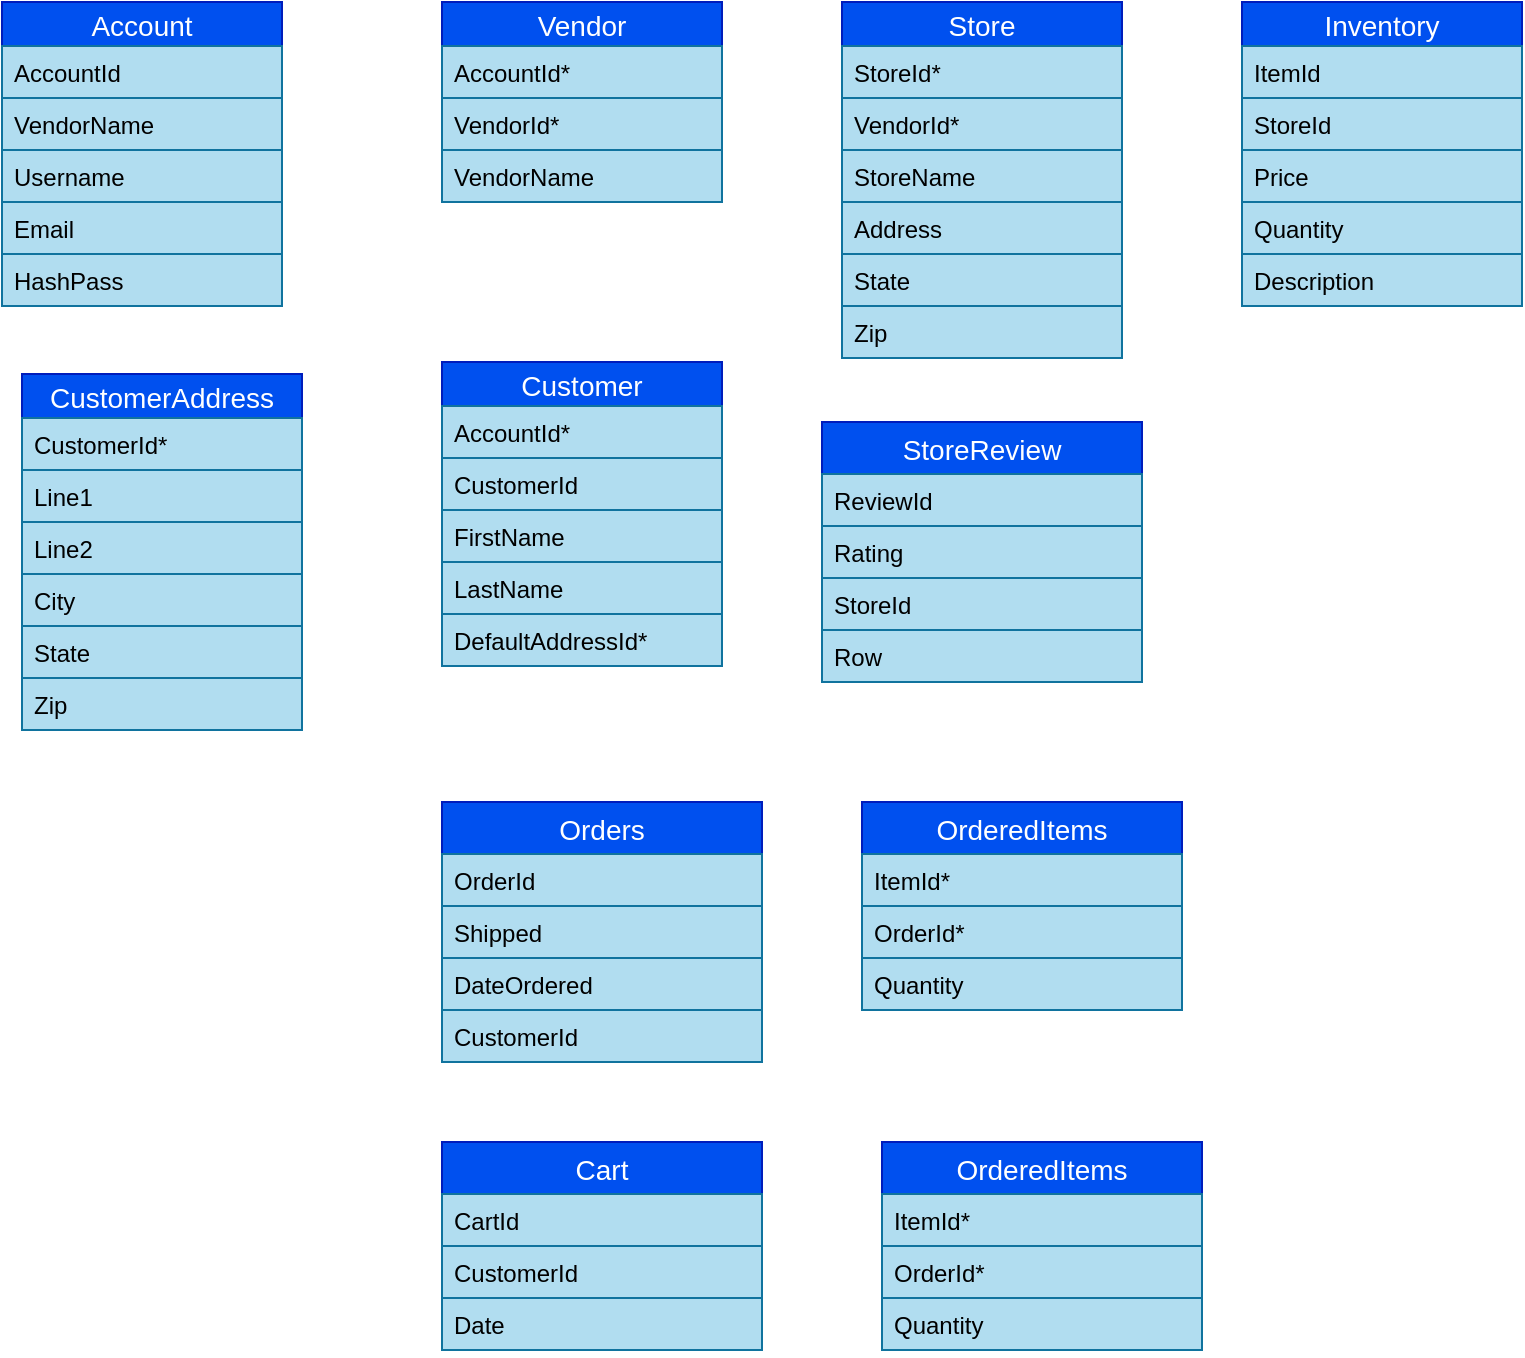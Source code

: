 <mxfile version="13.1.9" type="github">
  <diagram id="unekgs6rDZwSWhFbVp5t" name="Page-1">
    <mxGraphModel dx="2272" dy="791" grid="1" gridSize="10" guides="1" tooltips="1" connect="1" arrows="1" fold="1" page="1" pageScale="1" pageWidth="850" pageHeight="1100" math="0" shadow="0">
      <root>
        <mxCell id="0" />
        <mxCell id="1" parent="0" />
        <mxCell id="l6Wv7LGstVZR9h47YhLv-1" value="Vendor" style="swimlane;fontStyle=0;childLayout=stackLayout;horizontal=1;startSize=22;horizontalStack=0;resizeParent=1;resizeParentMax=0;resizeLast=0;collapsible=1;marginBottom=0;align=center;fontSize=14;fillColor=#0050ef;strokeColor=#001DBC;fontColor=#ffffff;" parent="1" vertex="1">
          <mxGeometry x="40" y="40" width="140" height="100" as="geometry" />
        </mxCell>
        <mxCell id="p-x26-pCPJ933fivSphl-17" value="AccountId*" style="text;strokeColor=#10739e;fillColor=#b1ddf0;spacingLeft=4;spacingRight=4;overflow=hidden;rotatable=0;points=[[0,0.5],[1,0.5]];portConstraint=eastwest;fontSize=12;" vertex="1" parent="l6Wv7LGstVZR9h47YhLv-1">
          <mxGeometry y="22" width="140" height="26" as="geometry" />
        </mxCell>
        <mxCell id="l6Wv7LGstVZR9h47YhLv-2" value="VendorId*" style="text;strokeColor=#10739e;fillColor=#b1ddf0;spacingLeft=4;spacingRight=4;overflow=hidden;rotatable=0;points=[[0,0.5],[1,0.5]];portConstraint=eastwest;fontSize=12;" parent="l6Wv7LGstVZR9h47YhLv-1" vertex="1">
          <mxGeometry y="48" width="140" height="26" as="geometry" />
        </mxCell>
        <mxCell id="l6Wv7LGstVZR9h47YhLv-3" value="VendorName" style="text;strokeColor=#10739e;fillColor=#b1ddf0;spacingLeft=4;spacingRight=4;overflow=hidden;rotatable=0;points=[[0,0.5],[1,0.5]];portConstraint=eastwest;fontSize=12;" parent="l6Wv7LGstVZR9h47YhLv-1" vertex="1">
          <mxGeometry y="74" width="140" height="26" as="geometry" />
        </mxCell>
        <mxCell id="l6Wv7LGstVZR9h47YhLv-5" value="Store" style="swimlane;fontStyle=0;childLayout=stackLayout;horizontal=1;startSize=22;horizontalStack=0;resizeParent=1;resizeParentMax=0;resizeLast=0;collapsible=1;marginBottom=0;align=center;fontSize=14;fillColor=#0050ef;strokeColor=#001DBC;fontColor=#ffffff;" parent="1" vertex="1">
          <mxGeometry x="240" y="40" width="140" height="178" as="geometry" />
        </mxCell>
        <mxCell id="l6Wv7LGstVZR9h47YhLv-11" value="StoreId*" style="text;strokeColor=#10739e;fillColor=#b1ddf0;spacingLeft=4;spacingRight=4;overflow=hidden;rotatable=0;points=[[0,0.5],[1,0.5]];portConstraint=eastwest;fontSize=12;" parent="l6Wv7LGstVZR9h47YhLv-5" vertex="1">
          <mxGeometry y="22" width="140" height="26" as="geometry" />
        </mxCell>
        <mxCell id="l6Wv7LGstVZR9h47YhLv-6" value="VendorId*" style="text;strokeColor=#10739e;fillColor=#b1ddf0;spacingLeft=4;spacingRight=4;overflow=hidden;rotatable=0;points=[[0,0.5],[1,0.5]];portConstraint=eastwest;fontSize=12;" parent="l6Wv7LGstVZR9h47YhLv-5" vertex="1">
          <mxGeometry y="48" width="140" height="26" as="geometry" />
        </mxCell>
        <mxCell id="l6Wv7LGstVZR9h47YhLv-7" value="StoreName" style="text;strokeColor=#10739e;fillColor=#b1ddf0;spacingLeft=4;spacingRight=4;overflow=hidden;rotatable=0;points=[[0,0.5],[1,0.5]];portConstraint=eastwest;fontSize=12;" parent="l6Wv7LGstVZR9h47YhLv-5" vertex="1">
          <mxGeometry y="74" width="140" height="26" as="geometry" />
        </mxCell>
        <mxCell id="l6Wv7LGstVZR9h47YhLv-8" value="Address" style="text;strokeColor=#10739e;fillColor=#b1ddf0;spacingLeft=4;spacingRight=4;overflow=hidden;rotatable=0;points=[[0,0.5],[1,0.5]];portConstraint=eastwest;fontSize=12;" parent="l6Wv7LGstVZR9h47YhLv-5" vertex="1">
          <mxGeometry y="100" width="140" height="26" as="geometry" />
        </mxCell>
        <mxCell id="l6Wv7LGstVZR9h47YhLv-9" value="State" style="text;strokeColor=#10739e;fillColor=#b1ddf0;spacingLeft=4;spacingRight=4;overflow=hidden;rotatable=0;points=[[0,0.5],[1,0.5]];portConstraint=eastwest;fontSize=12;" parent="l6Wv7LGstVZR9h47YhLv-5" vertex="1">
          <mxGeometry y="126" width="140" height="26" as="geometry" />
        </mxCell>
        <mxCell id="l6Wv7LGstVZR9h47YhLv-10" value="Zip" style="text;strokeColor=#10739e;fillColor=#b1ddf0;spacingLeft=4;spacingRight=4;overflow=hidden;rotatable=0;points=[[0,0.5],[1,0.5]];portConstraint=eastwest;fontSize=12;" parent="l6Wv7LGstVZR9h47YhLv-5" vertex="1">
          <mxGeometry y="152" width="140" height="26" as="geometry" />
        </mxCell>
        <mxCell id="l6Wv7LGstVZR9h47YhLv-12" value="Inventory" style="swimlane;fontStyle=0;childLayout=stackLayout;horizontal=1;startSize=22;horizontalStack=0;resizeParent=1;resizeParentMax=0;resizeLast=0;collapsible=1;marginBottom=0;align=center;fontSize=14;fillColor=#0050ef;strokeColor=#001DBC;fontColor=#ffffff;" parent="1" vertex="1">
          <mxGeometry x="440" y="40" width="140" height="152" as="geometry" />
        </mxCell>
        <mxCell id="l6Wv7LGstVZR9h47YhLv-13" value="ItemId" style="text;strokeColor=#10739e;fillColor=#b1ddf0;spacingLeft=4;spacingRight=4;overflow=hidden;rotatable=0;points=[[0,0.5],[1,0.5]];portConstraint=eastwest;fontSize=12;" parent="l6Wv7LGstVZR9h47YhLv-12" vertex="1">
          <mxGeometry y="22" width="140" height="26" as="geometry" />
        </mxCell>
        <mxCell id="l6Wv7LGstVZR9h47YhLv-14" value="StoreId" style="text;strokeColor=#10739e;fillColor=#b1ddf0;spacingLeft=4;spacingRight=4;overflow=hidden;rotatable=0;points=[[0,0.5],[1,0.5]];portConstraint=eastwest;fontSize=12;" parent="l6Wv7LGstVZR9h47YhLv-12" vertex="1">
          <mxGeometry y="48" width="140" height="26" as="geometry" />
        </mxCell>
        <mxCell id="l6Wv7LGstVZR9h47YhLv-15" value="Price" style="text;strokeColor=#10739e;fillColor=#b1ddf0;spacingLeft=4;spacingRight=4;overflow=hidden;rotatable=0;points=[[0,0.5],[1,0.5]];portConstraint=eastwest;fontSize=12;" parent="l6Wv7LGstVZR9h47YhLv-12" vertex="1">
          <mxGeometry y="74" width="140" height="26" as="geometry" />
        </mxCell>
        <mxCell id="l6Wv7LGstVZR9h47YhLv-16" value="Quantity" style="text;strokeColor=#10739e;fillColor=#b1ddf0;spacingLeft=4;spacingRight=4;overflow=hidden;rotatable=0;points=[[0,0.5],[1,0.5]];portConstraint=eastwest;fontSize=12;" parent="l6Wv7LGstVZR9h47YhLv-12" vertex="1">
          <mxGeometry y="100" width="140" height="26" as="geometry" />
        </mxCell>
        <mxCell id="l6Wv7LGstVZR9h47YhLv-17" value="Description" style="text;strokeColor=#10739e;fillColor=#b1ddf0;spacingLeft=4;spacingRight=4;overflow=hidden;rotatable=0;points=[[0,0.5],[1,0.5]];portConstraint=eastwest;fontSize=12;" parent="l6Wv7LGstVZR9h47YhLv-12" vertex="1">
          <mxGeometry y="126" width="140" height="26" as="geometry" />
        </mxCell>
        <mxCell id="l6Wv7LGstVZR9h47YhLv-23" value="Orders" style="swimlane;fontStyle=0;childLayout=stackLayout;horizontal=1;startSize=26;horizontalStack=0;resizeParent=1;resizeParentMax=0;resizeLast=0;collapsible=1;marginBottom=0;align=center;fontSize=14;fillColor=#0050ef;strokeColor=#001DBC;fontColor=#ffffff;" parent="1" vertex="1">
          <mxGeometry x="40" y="440" width="160" height="130" as="geometry" />
        </mxCell>
        <mxCell id="l6Wv7LGstVZR9h47YhLv-24" value="OrderId" style="text;strokeColor=#10739e;fillColor=#b1ddf0;spacingLeft=4;spacingRight=4;overflow=hidden;rotatable=0;points=[[0,0.5],[1,0.5]];portConstraint=eastwest;fontSize=12;" parent="l6Wv7LGstVZR9h47YhLv-23" vertex="1">
          <mxGeometry y="26" width="160" height="26" as="geometry" />
        </mxCell>
        <mxCell id="l6Wv7LGstVZR9h47YhLv-26" value="Shipped" style="text;strokeColor=#10739e;fillColor=#b1ddf0;spacingLeft=4;spacingRight=4;overflow=hidden;rotatable=0;points=[[0,0.5],[1,0.5]];portConstraint=eastwest;fontSize=12;" parent="l6Wv7LGstVZR9h47YhLv-23" vertex="1">
          <mxGeometry y="52" width="160" height="26" as="geometry" />
        </mxCell>
        <mxCell id="l6Wv7LGstVZR9h47YhLv-29" value="DateOrdered" style="text;strokeColor=#10739e;fillColor=#b1ddf0;spacingLeft=4;spacingRight=4;overflow=hidden;rotatable=0;points=[[0,0.5],[1,0.5]];portConstraint=eastwest;fontSize=12;" parent="l6Wv7LGstVZR9h47YhLv-23" vertex="1">
          <mxGeometry y="78" width="160" height="26" as="geometry" />
        </mxCell>
        <mxCell id="l6Wv7LGstVZR9h47YhLv-27" value="CustomerId" style="text;strokeColor=#10739e;fillColor=#b1ddf0;spacingLeft=4;spacingRight=4;overflow=hidden;rotatable=0;points=[[0,0.5],[1,0.5]];portConstraint=eastwest;fontSize=12;" parent="l6Wv7LGstVZR9h47YhLv-23" vertex="1">
          <mxGeometry y="104" width="160" height="26" as="geometry" />
        </mxCell>
        <mxCell id="l6Wv7LGstVZR9h47YhLv-30" value="Cart" style="swimlane;fontStyle=0;childLayout=stackLayout;horizontal=1;startSize=26;horizontalStack=0;resizeParent=1;resizeParentMax=0;resizeLast=0;collapsible=1;marginBottom=0;align=center;fontSize=14;fillColor=#0050ef;strokeColor=#001DBC;fontColor=#ffffff;" parent="1" vertex="1">
          <mxGeometry x="40" y="610" width="160" height="104" as="geometry" />
        </mxCell>
        <mxCell id="l6Wv7LGstVZR9h47YhLv-31" value="CartId" style="text;strokeColor=#10739e;fillColor=#b1ddf0;spacingLeft=4;spacingRight=4;overflow=hidden;rotatable=0;points=[[0,0.5],[1,0.5]];portConstraint=eastwest;fontSize=12;" parent="l6Wv7LGstVZR9h47YhLv-30" vertex="1">
          <mxGeometry y="26" width="160" height="26" as="geometry" />
        </mxCell>
        <mxCell id="l6Wv7LGstVZR9h47YhLv-32" value="CustomerId" style="text;strokeColor=#10739e;fillColor=#b1ddf0;spacingLeft=4;spacingRight=4;overflow=hidden;rotatable=0;points=[[0,0.5],[1,0.5]];portConstraint=eastwest;fontSize=12;" parent="l6Wv7LGstVZR9h47YhLv-30" vertex="1">
          <mxGeometry y="52" width="160" height="26" as="geometry" />
        </mxCell>
        <mxCell id="l6Wv7LGstVZR9h47YhLv-33" value="Date" style="text;strokeColor=#10739e;fillColor=#b1ddf0;spacingLeft=4;spacingRight=4;overflow=hidden;rotatable=0;points=[[0,0.5],[1,0.5]];portConstraint=eastwest;fontSize=12;" parent="l6Wv7LGstVZR9h47YhLv-30" vertex="1">
          <mxGeometry y="78" width="160" height="26" as="geometry" />
        </mxCell>
        <mxCell id="p-x26-pCPJ933fivSphl-1" value="StoreReview" style="swimlane;fontStyle=0;childLayout=stackLayout;horizontal=1;startSize=26;horizontalStack=0;resizeParent=1;resizeParentMax=0;resizeLast=0;collapsible=1;marginBottom=0;align=center;fontSize=14;fillColor=#0050ef;strokeColor=#001DBC;fontColor=#ffffff;" vertex="1" parent="1">
          <mxGeometry x="230" y="250" width="160" height="130" as="geometry" />
        </mxCell>
        <mxCell id="p-x26-pCPJ933fivSphl-2" value="ReviewId" style="text;strokeColor=#10739e;fillColor=#b1ddf0;spacingLeft=4;spacingRight=4;overflow=hidden;rotatable=0;points=[[0,0.5],[1,0.5]];portConstraint=eastwest;fontSize=12;" vertex="1" parent="p-x26-pCPJ933fivSphl-1">
          <mxGeometry y="26" width="160" height="26" as="geometry" />
        </mxCell>
        <mxCell id="p-x26-pCPJ933fivSphl-3" value="Rating" style="text;strokeColor=#10739e;fillColor=#b1ddf0;spacingLeft=4;spacingRight=4;overflow=hidden;rotatable=0;points=[[0,0.5],[1,0.5]];portConstraint=eastwest;fontSize=12;" vertex="1" parent="p-x26-pCPJ933fivSphl-1">
          <mxGeometry y="52" width="160" height="26" as="geometry" />
        </mxCell>
        <mxCell id="p-x26-pCPJ933fivSphl-4" value="StoreId" style="text;strokeColor=#10739e;fillColor=#b1ddf0;spacingLeft=4;spacingRight=4;overflow=hidden;rotatable=0;points=[[0,0.5],[1,0.5]];portConstraint=eastwest;fontSize=12;" vertex="1" parent="p-x26-pCPJ933fivSphl-1">
          <mxGeometry y="78" width="160" height="26" as="geometry" />
        </mxCell>
        <mxCell id="p-x26-pCPJ933fivSphl-5" value="Row" style="text;strokeColor=#10739e;fillColor=#b1ddf0;spacingLeft=4;spacingRight=4;overflow=hidden;rotatable=0;points=[[0,0.5],[1,0.5]];portConstraint=eastwest;fontSize=12;" vertex="1" parent="p-x26-pCPJ933fivSphl-1">
          <mxGeometry y="104" width="160" height="26" as="geometry" />
        </mxCell>
        <mxCell id="l6Wv7LGstVZR9h47YhLv-18" value="OrderedItems" style="swimlane;fontStyle=0;childLayout=stackLayout;horizontal=1;startSize=26;horizontalStack=0;resizeParent=1;resizeParentMax=0;resizeLast=0;collapsible=1;marginBottom=0;align=center;fontSize=14;fillColor=#0050ef;strokeColor=#001DBC;fontColor=#ffffff;" parent="1" vertex="1">
          <mxGeometry x="250" y="440" width="160" height="104" as="geometry" />
        </mxCell>
        <mxCell id="l6Wv7LGstVZR9h47YhLv-19" value="ItemId*" style="text;strokeColor=#10739e;fillColor=#b1ddf0;spacingLeft=4;spacingRight=4;overflow=hidden;rotatable=0;points=[[0,0.5],[1,0.5]];portConstraint=eastwest;fontSize=12;" parent="l6Wv7LGstVZR9h47YhLv-18" vertex="1">
          <mxGeometry y="26" width="160" height="26" as="geometry" />
        </mxCell>
        <mxCell id="l6Wv7LGstVZR9h47YhLv-20" value="OrderId*" style="text;strokeColor=#10739e;fillColor=#b1ddf0;spacingLeft=4;spacingRight=4;overflow=hidden;rotatable=0;points=[[0,0.5],[1,0.5]];portConstraint=eastwest;fontSize=12;" parent="l6Wv7LGstVZR9h47YhLv-18" vertex="1">
          <mxGeometry y="52" width="160" height="26" as="geometry" />
        </mxCell>
        <mxCell id="l6Wv7LGstVZR9h47YhLv-21" value="Quantity" style="text;strokeColor=#10739e;fillColor=#b1ddf0;spacingLeft=4;spacingRight=4;overflow=hidden;rotatable=0;points=[[0,0.5],[1,0.5]];portConstraint=eastwest;fontSize=12;" parent="l6Wv7LGstVZR9h47YhLv-18" vertex="1">
          <mxGeometry y="78" width="160" height="26" as="geometry" />
        </mxCell>
        <mxCell id="p-x26-pCPJ933fivSphl-6" value="OrderedItems" style="swimlane;fontStyle=0;childLayout=stackLayout;horizontal=1;startSize=26;horizontalStack=0;resizeParent=1;resizeParentMax=0;resizeLast=0;collapsible=1;marginBottom=0;align=center;fontSize=14;fillColor=#0050ef;strokeColor=#001DBC;fontColor=#ffffff;" vertex="1" parent="1">
          <mxGeometry x="260" y="610" width="160" height="104" as="geometry" />
        </mxCell>
        <mxCell id="p-x26-pCPJ933fivSphl-7" value="ItemId*" style="text;strokeColor=#10739e;fillColor=#b1ddf0;spacingLeft=4;spacingRight=4;overflow=hidden;rotatable=0;points=[[0,0.5],[1,0.5]];portConstraint=eastwest;fontSize=12;" vertex="1" parent="p-x26-pCPJ933fivSphl-6">
          <mxGeometry y="26" width="160" height="26" as="geometry" />
        </mxCell>
        <mxCell id="p-x26-pCPJ933fivSphl-8" value="OrderId*" style="text;strokeColor=#10739e;fillColor=#b1ddf0;spacingLeft=4;spacingRight=4;overflow=hidden;rotatable=0;points=[[0,0.5],[1,0.5]];portConstraint=eastwest;fontSize=12;" vertex="1" parent="p-x26-pCPJ933fivSphl-6">
          <mxGeometry y="52" width="160" height="26" as="geometry" />
        </mxCell>
        <mxCell id="p-x26-pCPJ933fivSphl-9" value="Quantity" style="text;strokeColor=#10739e;fillColor=#b1ddf0;spacingLeft=4;spacingRight=4;overflow=hidden;rotatable=0;points=[[0,0.5],[1,0.5]];portConstraint=eastwest;fontSize=12;" vertex="1" parent="p-x26-pCPJ933fivSphl-6">
          <mxGeometry y="78" width="160" height="26" as="geometry" />
        </mxCell>
        <mxCell id="p-x26-pCPJ933fivSphl-18" value="Account" style="swimlane;fontStyle=0;childLayout=stackLayout;horizontal=1;startSize=22;horizontalStack=0;resizeParent=1;resizeParentMax=0;resizeLast=0;collapsible=1;marginBottom=0;align=center;fontSize=14;fillColor=#0050ef;strokeColor=#001DBC;fontColor=#ffffff;" vertex="1" parent="1">
          <mxGeometry x="-180" y="40" width="140" height="152" as="geometry" />
        </mxCell>
        <mxCell id="p-x26-pCPJ933fivSphl-19" value="AccountId" style="text;strokeColor=#10739e;fillColor=#b1ddf0;spacingLeft=4;spacingRight=4;overflow=hidden;rotatable=0;points=[[0,0.5],[1,0.5]];portConstraint=eastwest;fontSize=12;" vertex="1" parent="p-x26-pCPJ933fivSphl-18">
          <mxGeometry y="22" width="140" height="26" as="geometry" />
        </mxCell>
        <mxCell id="p-x26-pCPJ933fivSphl-20" value="VendorName" style="text;strokeColor=#10739e;fillColor=#b1ddf0;spacingLeft=4;spacingRight=4;overflow=hidden;rotatable=0;points=[[0,0.5],[1,0.5]];portConstraint=eastwest;fontSize=12;" vertex="1" parent="p-x26-pCPJ933fivSphl-18">
          <mxGeometry y="48" width="140" height="26" as="geometry" />
        </mxCell>
        <mxCell id="p-x26-pCPJ933fivSphl-21" value="Username" style="text;strokeColor=#10739e;fillColor=#b1ddf0;spacingLeft=4;spacingRight=4;overflow=hidden;rotatable=0;points=[[0,0.5],[1,0.5]];portConstraint=eastwest;fontSize=12;" vertex="1" parent="p-x26-pCPJ933fivSphl-18">
          <mxGeometry y="74" width="140" height="26" as="geometry" />
        </mxCell>
        <mxCell id="p-x26-pCPJ933fivSphl-22" value="Email" style="text;strokeColor=#10739e;fillColor=#b1ddf0;spacingLeft=4;spacingRight=4;overflow=hidden;rotatable=0;points=[[0,0.5],[1,0.5]];portConstraint=eastwest;fontSize=12;" vertex="1" parent="p-x26-pCPJ933fivSphl-18">
          <mxGeometry y="100" width="140" height="26" as="geometry" />
        </mxCell>
        <mxCell id="p-x26-pCPJ933fivSphl-23" value="HashPass" style="text;strokeColor=#10739e;fillColor=#b1ddf0;spacingLeft=4;spacingRight=4;overflow=hidden;rotatable=0;points=[[0,0.5],[1,0.5]];portConstraint=eastwest;fontSize=12;" vertex="1" parent="p-x26-pCPJ933fivSphl-18">
          <mxGeometry y="126" width="140" height="26" as="geometry" />
        </mxCell>
        <mxCell id="p-x26-pCPJ933fivSphl-24" value="Customer" style="swimlane;fontStyle=0;childLayout=stackLayout;horizontal=1;startSize=22;horizontalStack=0;resizeParent=1;resizeParentMax=0;resizeLast=0;collapsible=1;marginBottom=0;align=center;fontSize=14;fillColor=#0050ef;strokeColor=#001DBC;fontColor=#ffffff;" vertex="1" parent="1">
          <mxGeometry x="40" y="220" width="140" height="152" as="geometry" />
        </mxCell>
        <mxCell id="p-x26-pCPJ933fivSphl-25" value="AccountId*" style="text;strokeColor=#10739e;fillColor=#b1ddf0;spacingLeft=4;spacingRight=4;overflow=hidden;rotatable=0;points=[[0,0.5],[1,0.5]];portConstraint=eastwest;fontSize=12;" vertex="1" parent="p-x26-pCPJ933fivSphl-24">
          <mxGeometry y="22" width="140" height="26" as="geometry" />
        </mxCell>
        <mxCell id="p-x26-pCPJ933fivSphl-26" value="CustomerId" style="text;strokeColor=#10739e;fillColor=#b1ddf0;spacingLeft=4;spacingRight=4;overflow=hidden;rotatable=0;points=[[0,0.5],[1,0.5]];portConstraint=eastwest;fontSize=12;" vertex="1" parent="p-x26-pCPJ933fivSphl-24">
          <mxGeometry y="48" width="140" height="26" as="geometry" />
        </mxCell>
        <mxCell id="p-x26-pCPJ933fivSphl-27" value="FirstName" style="text;strokeColor=#10739e;fillColor=#b1ddf0;spacingLeft=4;spacingRight=4;overflow=hidden;rotatable=0;points=[[0,0.5],[1,0.5]];portConstraint=eastwest;fontSize=12;" vertex="1" parent="p-x26-pCPJ933fivSphl-24">
          <mxGeometry y="74" width="140" height="26" as="geometry" />
        </mxCell>
        <mxCell id="p-x26-pCPJ933fivSphl-28" value="LastName" style="text;strokeColor=#10739e;fillColor=#b1ddf0;spacingLeft=4;spacingRight=4;overflow=hidden;rotatable=0;points=[[0,0.5],[1,0.5]];portConstraint=eastwest;fontSize=12;" vertex="1" parent="p-x26-pCPJ933fivSphl-24">
          <mxGeometry y="100" width="140" height="26" as="geometry" />
        </mxCell>
        <mxCell id="p-x26-pCPJ933fivSphl-29" value="DefaultAddressId*" style="text;strokeColor=#10739e;fillColor=#b1ddf0;spacingLeft=4;spacingRight=4;overflow=hidden;rotatable=0;points=[[0,0.5],[1,0.5]];portConstraint=eastwest;fontSize=12;" vertex="1" parent="p-x26-pCPJ933fivSphl-24">
          <mxGeometry y="126" width="140" height="26" as="geometry" />
        </mxCell>
        <mxCell id="p-x26-pCPJ933fivSphl-10" value="CustomerAddress" style="swimlane;fontStyle=0;childLayout=stackLayout;horizontal=1;startSize=22;horizontalStack=0;resizeParent=1;resizeParentMax=0;resizeLast=0;collapsible=1;marginBottom=0;align=center;fontSize=14;fillColor=#0050ef;strokeColor=#001DBC;fontColor=#ffffff;" vertex="1" parent="1">
          <mxGeometry x="-170" y="226" width="140" height="178" as="geometry" />
        </mxCell>
        <mxCell id="p-x26-pCPJ933fivSphl-11" value="CustomerId*" style="text;strokeColor=#10739e;fillColor=#b1ddf0;spacingLeft=4;spacingRight=4;overflow=hidden;rotatable=0;points=[[0,0.5],[1,0.5]];portConstraint=eastwest;fontSize=12;" vertex="1" parent="p-x26-pCPJ933fivSphl-10">
          <mxGeometry y="22" width="140" height="26" as="geometry" />
        </mxCell>
        <mxCell id="p-x26-pCPJ933fivSphl-12" value="Line1" style="text;strokeColor=#10739e;fillColor=#b1ddf0;spacingLeft=4;spacingRight=4;overflow=hidden;rotatable=0;points=[[0,0.5],[1,0.5]];portConstraint=eastwest;fontSize=12;" vertex="1" parent="p-x26-pCPJ933fivSphl-10">
          <mxGeometry y="48" width="140" height="26" as="geometry" />
        </mxCell>
        <mxCell id="p-x26-pCPJ933fivSphl-14" value="Line2" style="text;strokeColor=#10739e;fillColor=#b1ddf0;spacingLeft=4;spacingRight=4;overflow=hidden;rotatable=0;points=[[0,0.5],[1,0.5]];portConstraint=eastwest;fontSize=12;" vertex="1" parent="p-x26-pCPJ933fivSphl-10">
          <mxGeometry y="74" width="140" height="26" as="geometry" />
        </mxCell>
        <mxCell id="p-x26-pCPJ933fivSphl-15" value="City" style="text;strokeColor=#10739e;fillColor=#b1ddf0;spacingLeft=4;spacingRight=4;overflow=hidden;rotatable=0;points=[[0,0.5],[1,0.5]];portConstraint=eastwest;fontSize=12;" vertex="1" parent="p-x26-pCPJ933fivSphl-10">
          <mxGeometry y="100" width="140" height="26" as="geometry" />
        </mxCell>
        <mxCell id="p-x26-pCPJ933fivSphl-16" value="State" style="text;strokeColor=#10739e;fillColor=#b1ddf0;spacingLeft=4;spacingRight=4;overflow=hidden;rotatable=0;points=[[0,0.5],[1,0.5]];portConstraint=eastwest;fontSize=12;" vertex="1" parent="p-x26-pCPJ933fivSphl-10">
          <mxGeometry y="126" width="140" height="26" as="geometry" />
        </mxCell>
        <mxCell id="p-x26-pCPJ933fivSphl-37" value="Zip" style="text;strokeColor=#10739e;fillColor=#b1ddf0;spacingLeft=4;spacingRight=4;overflow=hidden;rotatable=0;points=[[0,0.5],[1,0.5]];portConstraint=eastwest;fontSize=12;" vertex="1" parent="p-x26-pCPJ933fivSphl-10">
          <mxGeometry y="152" width="140" height="26" as="geometry" />
        </mxCell>
      </root>
    </mxGraphModel>
  </diagram>
</mxfile>
